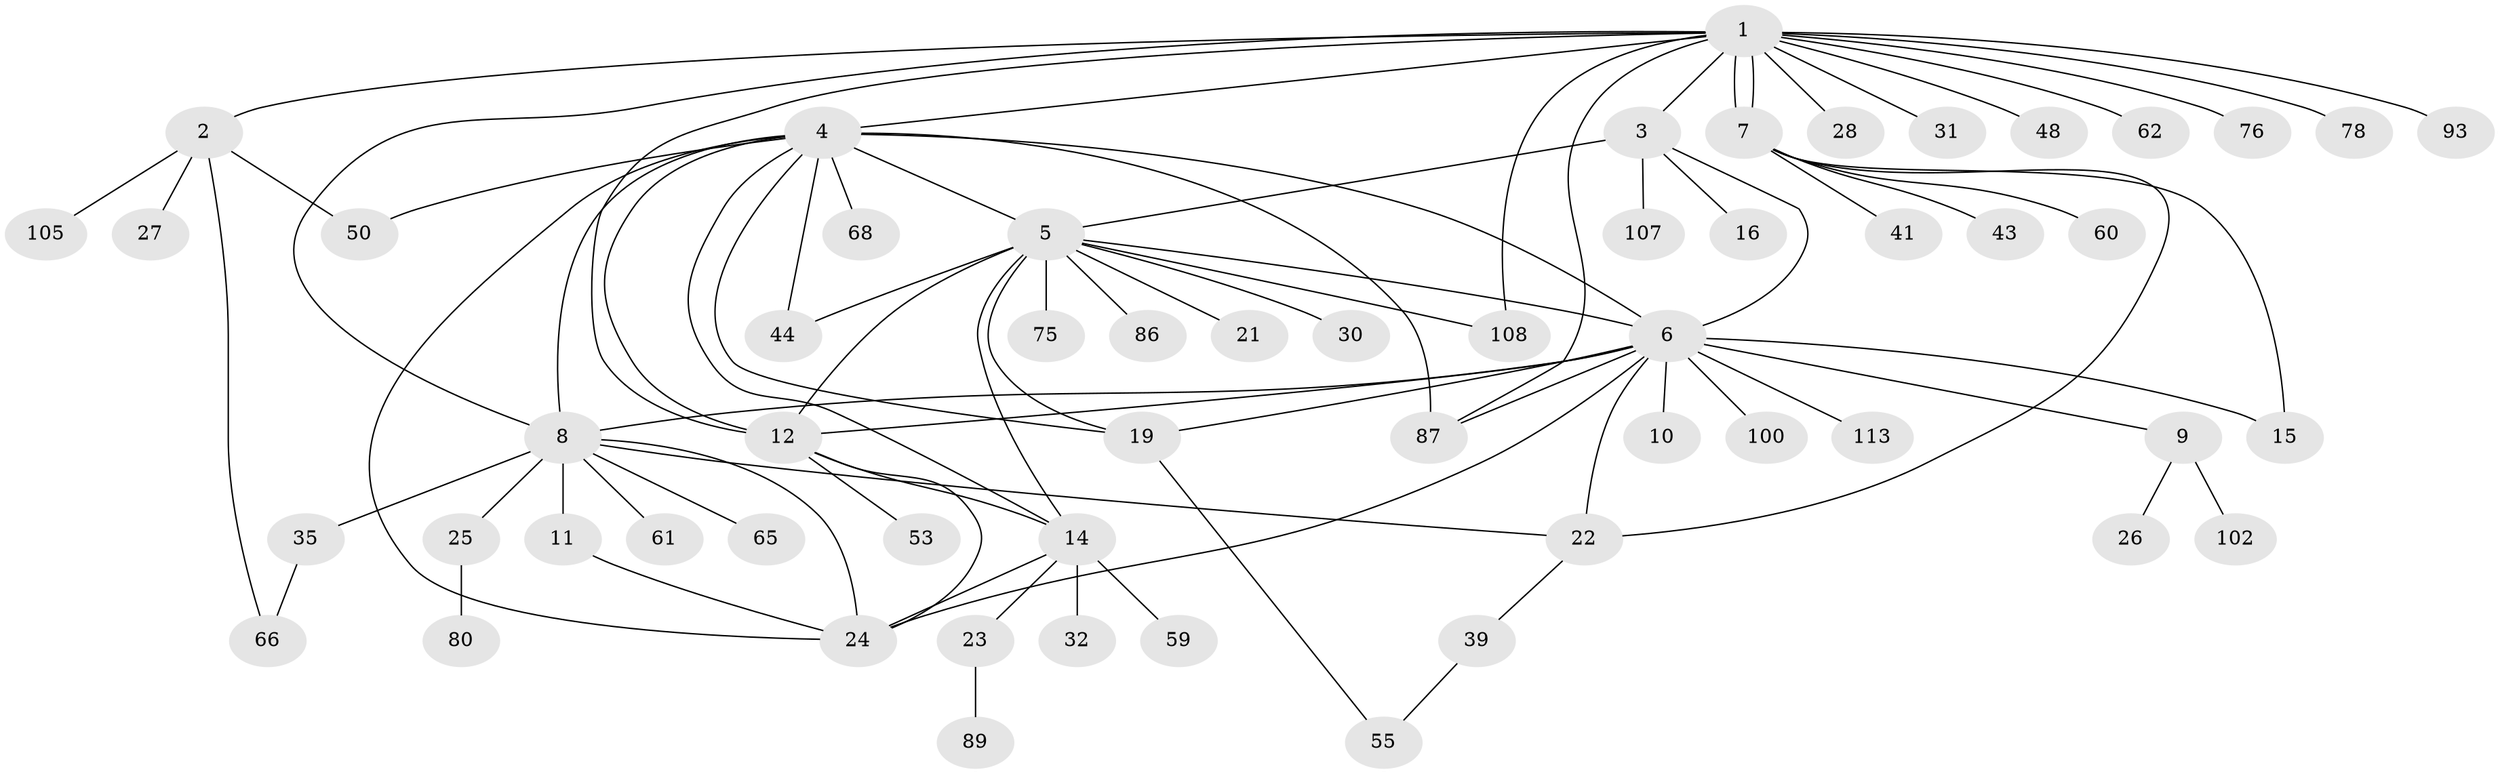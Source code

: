// original degree distribution, {17: 0.008771929824561403, 5: 0.043859649122807015, 15: 0.017543859649122806, 18: 0.008771929824561403, 7: 0.02631578947368421, 12: 0.008771929824561403, 3: 0.11403508771929824, 1: 0.5175438596491229, 2: 0.16666666666666666, 4: 0.07017543859649122, 9: 0.008771929824561403, 6: 0.008771929824561403}
// Generated by graph-tools (version 1.1) at 2025/14/03/09/25 04:14:43]
// undirected, 57 vertices, 84 edges
graph export_dot {
graph [start="1"]
  node [color=gray90,style=filled];
  1;
  2;
  3;
  4 [super="+52+20+17+42+94+97+92+82+109+18+67"];
  5;
  6 [super="+98+46"];
  7;
  8 [super="+95+110+47+13+56+36+45"];
  9;
  10;
  11;
  12 [super="+34+40"];
  14 [super="+38+58+114"];
  15 [super="+83"];
  16;
  19 [super="+37+29"];
  21;
  22;
  23;
  24 [super="+69+85+103+104+33"];
  25;
  26;
  27;
  28;
  30;
  31;
  32;
  35 [super="+96"];
  39 [super="+112"];
  41;
  43;
  44 [super="+64"];
  48;
  50 [super="+79+57"];
  53;
  55;
  59;
  60;
  61;
  62 [super="+77"];
  65;
  66;
  68;
  75;
  76;
  78;
  80;
  86;
  87 [super="+106"];
  89;
  93;
  100;
  102;
  105;
  107;
  108;
  113;
  1 -- 2;
  1 -- 3;
  1 -- 4 [weight=2];
  1 -- 7;
  1 -- 7;
  1 -- 8;
  1 -- 28;
  1 -- 31;
  1 -- 48;
  1 -- 62;
  1 -- 76;
  1 -- 78;
  1 -- 87;
  1 -- 93;
  1 -- 108;
  1 -- 12;
  2 -- 27;
  2 -- 50;
  2 -- 66;
  2 -- 105;
  3 -- 5;
  3 -- 6;
  3 -- 16;
  3 -- 107;
  4 -- 44;
  4 -- 87 [weight=2];
  4 -- 68;
  4 -- 24 [weight=2];
  4 -- 5 [weight=3];
  4 -- 14;
  4 -- 19;
  4 -- 50;
  4 -- 8 [weight=2];
  4 -- 12;
  4 -- 6;
  5 -- 6 [weight=2];
  5 -- 12;
  5 -- 14;
  5 -- 19;
  5 -- 21;
  5 -- 30;
  5 -- 44;
  5 -- 75;
  5 -- 86;
  5 -- 108;
  6 -- 9;
  6 -- 10;
  6 -- 15;
  6 -- 22;
  6 -- 24 [weight=2];
  6 -- 100;
  6 -- 113;
  6 -- 87;
  6 -- 8;
  6 -- 12 [weight=2];
  6 -- 19;
  7 -- 22;
  7 -- 41;
  7 -- 43;
  7 -- 60;
  7 -- 15;
  8 -- 11;
  8 -- 22;
  8 -- 35;
  8 -- 65;
  8 -- 24;
  8 -- 25;
  8 -- 61;
  9 -- 26;
  9 -- 102;
  11 -- 24;
  12 -- 24;
  12 -- 53;
  12 -- 14 [weight=2];
  14 -- 23;
  14 -- 32;
  14 -- 24;
  14 -- 59;
  19 -- 55;
  22 -- 39;
  23 -- 89;
  25 -- 80;
  35 -- 66;
  39 -- 55;
}
